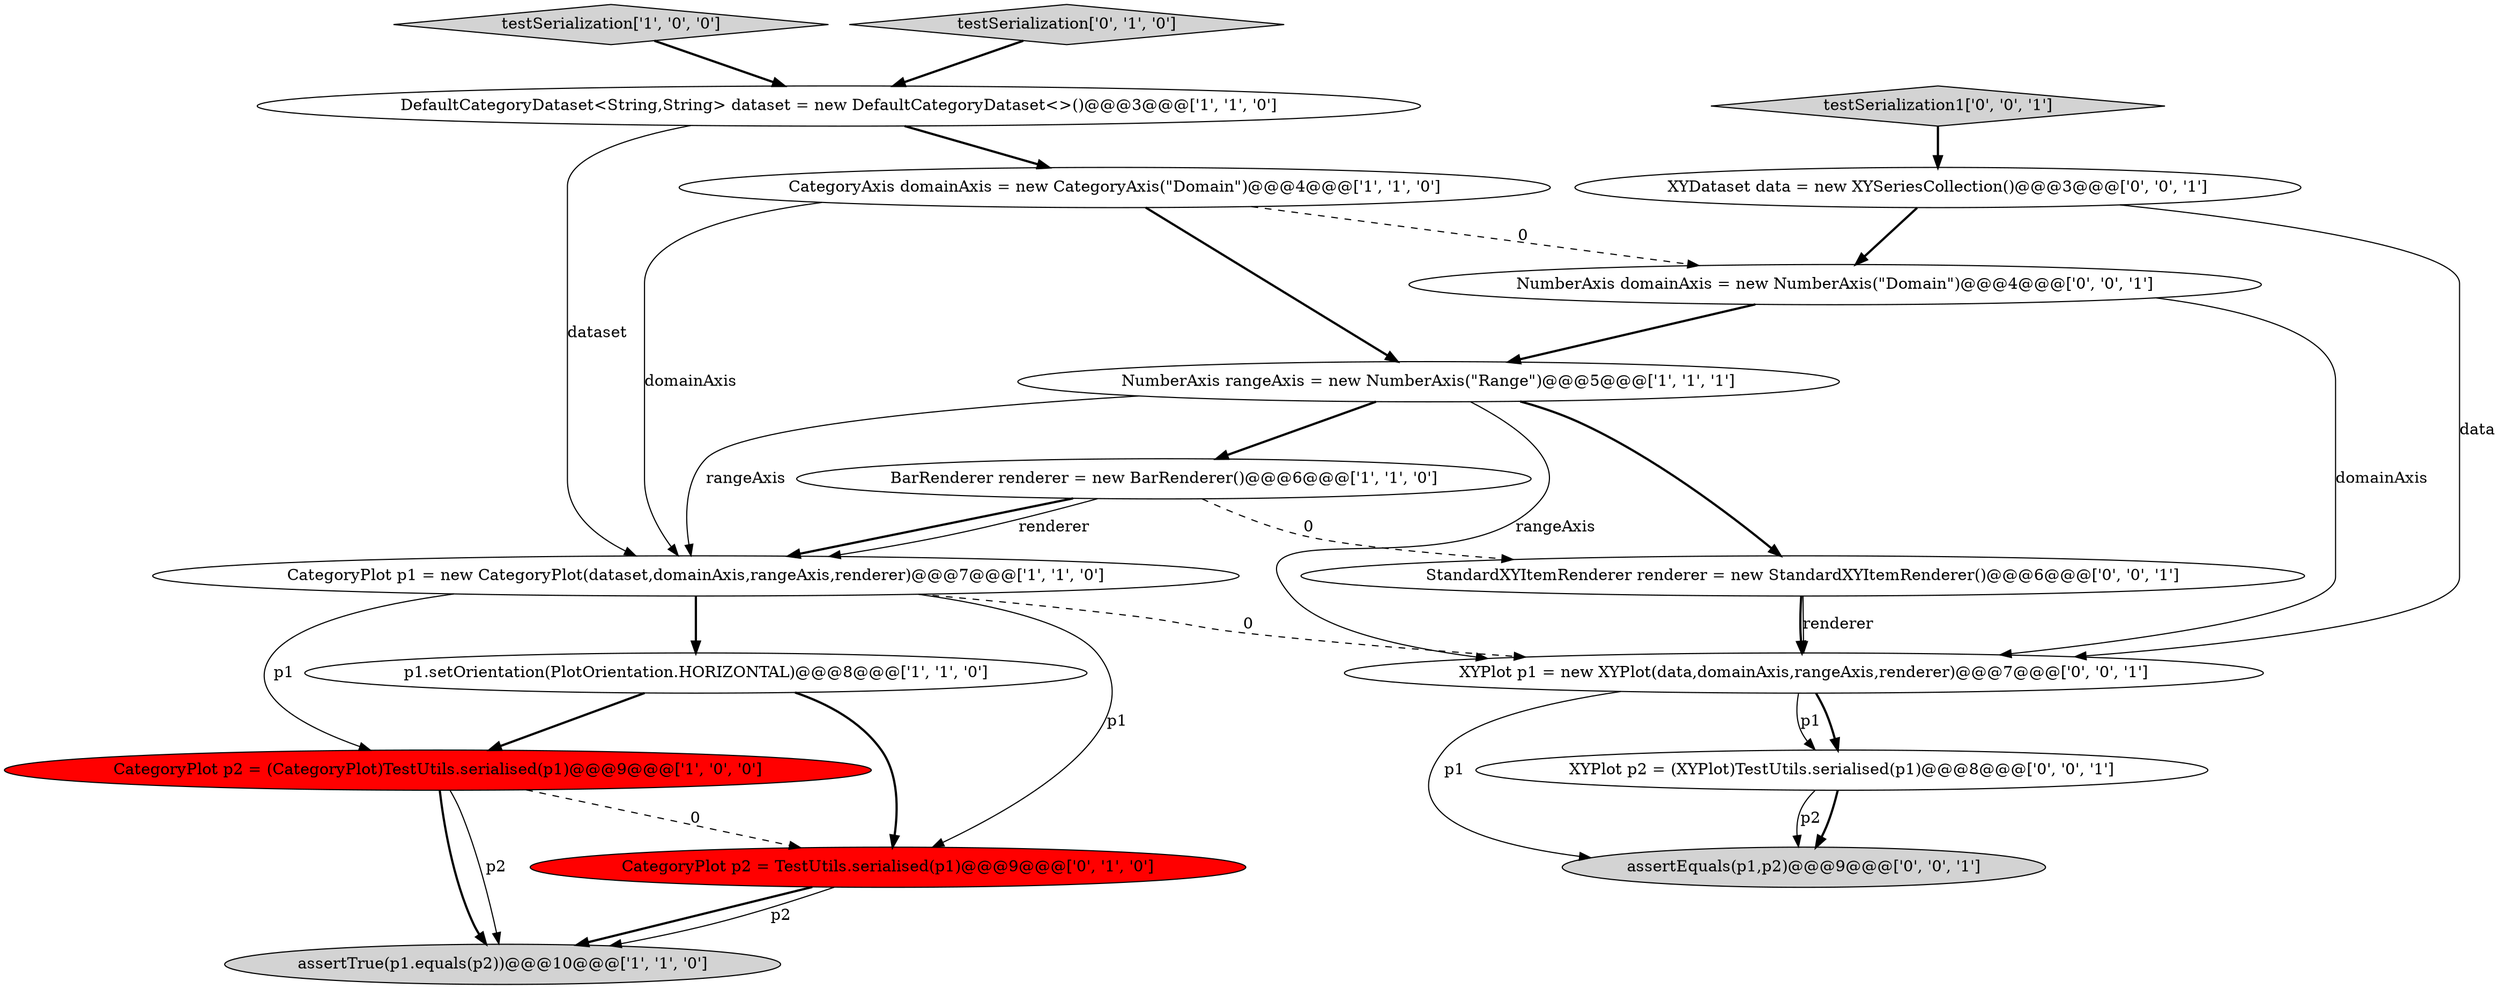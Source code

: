 digraph {
8 [style = filled, label = "testSerialization['1', '0', '0']", fillcolor = lightgray, shape = diamond image = "AAA0AAABBB1BBB"];
12 [style = filled, label = "assertEquals(p1,p2)@@@9@@@['0', '0', '1']", fillcolor = lightgray, shape = ellipse image = "AAA0AAABBB3BBB"];
7 [style = filled, label = "p1.setOrientation(PlotOrientation.HORIZONTAL)@@@8@@@['1', '1', '0']", fillcolor = white, shape = ellipse image = "AAA0AAABBB1BBB"];
17 [style = filled, label = "StandardXYItemRenderer renderer = new StandardXYItemRenderer()@@@6@@@['0', '0', '1']", fillcolor = white, shape = ellipse image = "AAA0AAABBB3BBB"];
14 [style = filled, label = "testSerialization1['0', '0', '1']", fillcolor = lightgray, shape = diamond image = "AAA0AAABBB3BBB"];
2 [style = filled, label = "assertTrue(p1.equals(p2))@@@10@@@['1', '1', '0']", fillcolor = lightgray, shape = ellipse image = "AAA0AAABBB1BBB"];
0 [style = filled, label = "CategoryAxis domainAxis = new CategoryAxis(\"Domain\")@@@4@@@['1', '1', '0']", fillcolor = white, shape = ellipse image = "AAA0AAABBB1BBB"];
4 [style = filled, label = "NumberAxis rangeAxis = new NumberAxis(\"Range\")@@@5@@@['1', '1', '1']", fillcolor = white, shape = ellipse image = "AAA0AAABBB1BBB"];
1 [style = filled, label = "CategoryPlot p1 = new CategoryPlot(dataset,domainAxis,rangeAxis,renderer)@@@7@@@['1', '1', '0']", fillcolor = white, shape = ellipse image = "AAA0AAABBB1BBB"];
3 [style = filled, label = "DefaultCategoryDataset<String,String> dataset = new DefaultCategoryDataset<>()@@@3@@@['1', '1', '0']", fillcolor = white, shape = ellipse image = "AAA0AAABBB1BBB"];
6 [style = filled, label = "BarRenderer renderer = new BarRenderer()@@@6@@@['1', '1', '0']", fillcolor = white, shape = ellipse image = "AAA0AAABBB1BBB"];
5 [style = filled, label = "CategoryPlot p2 = (CategoryPlot)TestUtils.serialised(p1)@@@9@@@['1', '0', '0']", fillcolor = red, shape = ellipse image = "AAA1AAABBB1BBB"];
13 [style = filled, label = "NumberAxis domainAxis = new NumberAxis(\"Domain\")@@@4@@@['0', '0', '1']", fillcolor = white, shape = ellipse image = "AAA0AAABBB3BBB"];
11 [style = filled, label = "XYDataset data = new XYSeriesCollection()@@@3@@@['0', '0', '1']", fillcolor = white, shape = ellipse image = "AAA0AAABBB3BBB"];
10 [style = filled, label = "testSerialization['0', '1', '0']", fillcolor = lightgray, shape = diamond image = "AAA0AAABBB2BBB"];
15 [style = filled, label = "XYPlot p1 = new XYPlot(data,domainAxis,rangeAxis,renderer)@@@7@@@['0', '0', '1']", fillcolor = white, shape = ellipse image = "AAA0AAABBB3BBB"];
16 [style = filled, label = "XYPlot p2 = (XYPlot)TestUtils.serialised(p1)@@@8@@@['0', '0', '1']", fillcolor = white, shape = ellipse image = "AAA0AAABBB3BBB"];
9 [style = filled, label = "CategoryPlot p2 = TestUtils.serialised(p1)@@@9@@@['0', '1', '0']", fillcolor = red, shape = ellipse image = "AAA1AAABBB2BBB"];
4->17 [style = bold, label=""];
4->6 [style = bold, label=""];
9->2 [style = bold, label=""];
1->15 [style = dashed, label="0"];
8->3 [style = bold, label=""];
10->3 [style = bold, label=""];
15->12 [style = solid, label="p1"];
5->9 [style = dashed, label="0"];
6->17 [style = dashed, label="0"];
15->16 [style = bold, label=""];
11->15 [style = solid, label="data"];
1->7 [style = bold, label=""];
3->0 [style = bold, label=""];
17->15 [style = solid, label="renderer"];
7->9 [style = bold, label=""];
4->1 [style = solid, label="rangeAxis"];
6->1 [style = bold, label=""];
4->15 [style = solid, label="rangeAxis"];
9->2 [style = solid, label="p2"];
5->2 [style = bold, label=""];
7->5 [style = bold, label=""];
0->4 [style = bold, label=""];
13->15 [style = solid, label="domainAxis"];
11->13 [style = bold, label=""];
0->13 [style = dashed, label="0"];
17->15 [style = bold, label=""];
0->1 [style = solid, label="domainAxis"];
1->5 [style = solid, label="p1"];
5->2 [style = solid, label="p2"];
1->9 [style = solid, label="p1"];
14->11 [style = bold, label=""];
16->12 [style = bold, label=""];
6->1 [style = solid, label="renderer"];
15->16 [style = solid, label="p1"];
16->12 [style = solid, label="p2"];
3->1 [style = solid, label="dataset"];
13->4 [style = bold, label=""];
}
